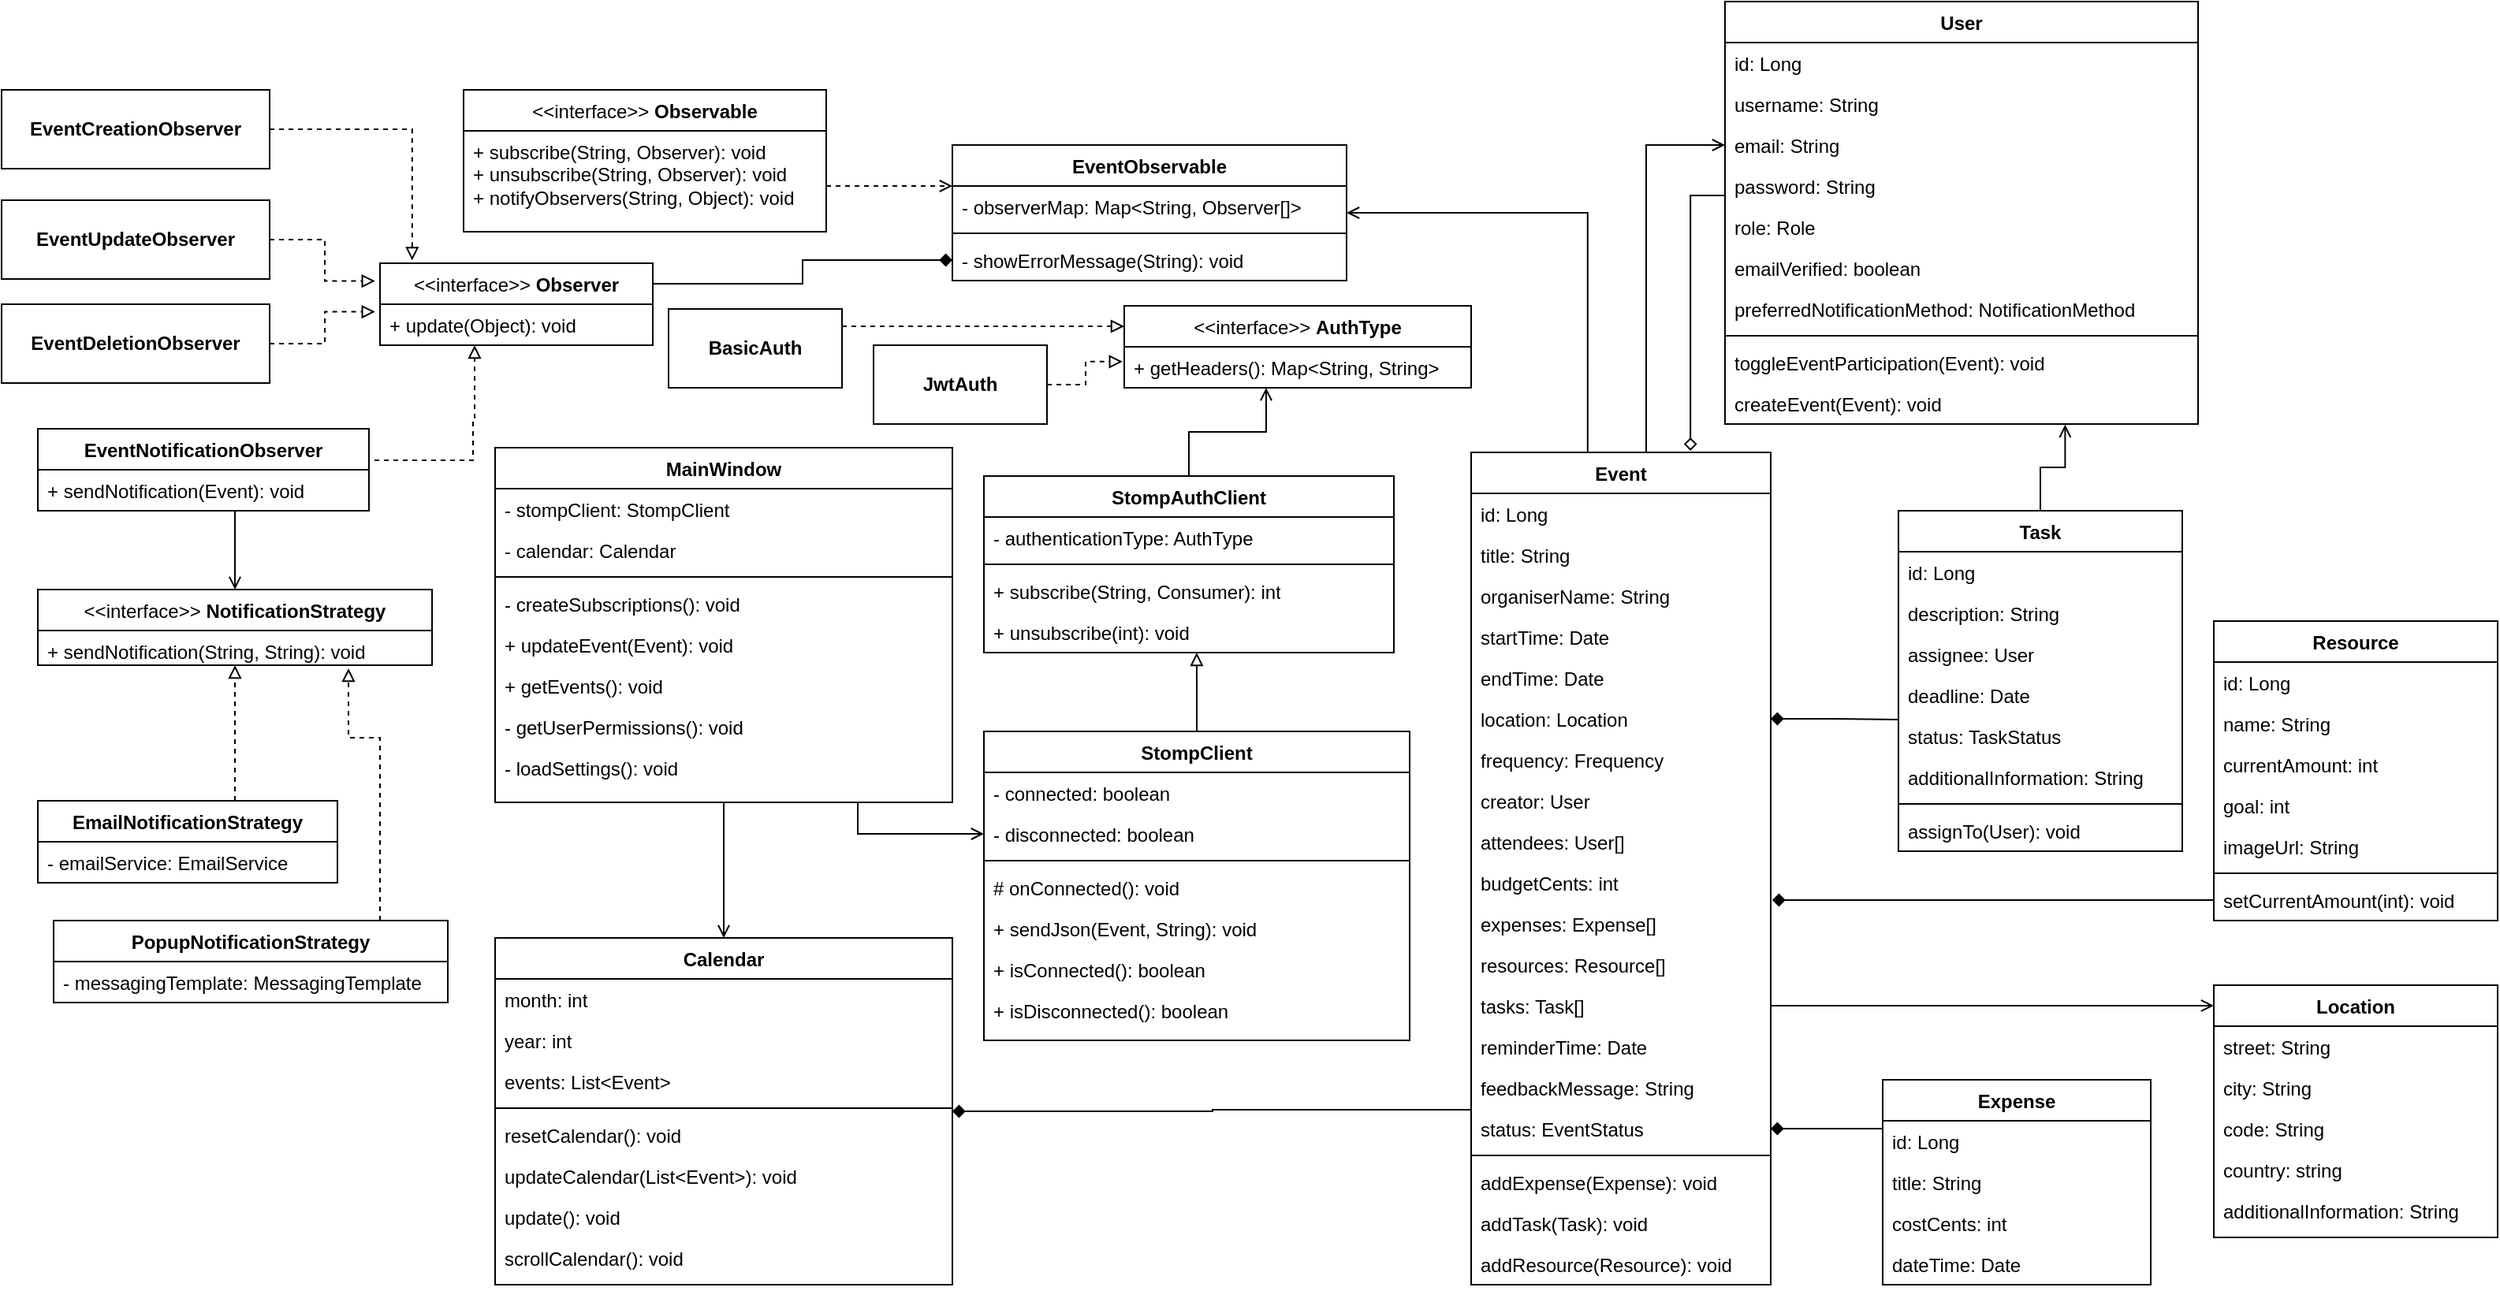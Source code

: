 <mxfile version="26.0.10">
  <diagram id="C5RBs43oDa-KdzZeNtuy" name="Page-1">
    <mxGraphModel dx="2473" dy="1926" grid="1" gridSize="10" guides="1" tooltips="1" connect="1" arrows="1" fold="1" page="1" pageScale="1" pageWidth="827" pageHeight="1169" math="0" shadow="0">
      <root>
        <mxCell id="WIyWlLk6GJQsqaUBKTNV-0" />
        <mxCell id="WIyWlLk6GJQsqaUBKTNV-1" parent="WIyWlLk6GJQsqaUBKTNV-0" />
        <mxCell id="zkfFHV4jXpPFQw0GAbJ--0" value="User" style="swimlane;fontStyle=1;align=center;verticalAlign=top;childLayout=stackLayout;horizontal=1;startSize=26;horizontalStack=0;resizeParent=1;resizeLast=0;collapsible=1;marginBottom=0;rounded=0;shadow=0;strokeWidth=1;" parent="WIyWlLk6GJQsqaUBKTNV-1" vertex="1">
          <mxGeometry x="500" y="-403" width="300" height="268" as="geometry">
            <mxRectangle x="570" y="-370" width="160" height="26" as="alternateBounds" />
          </mxGeometry>
        </mxCell>
        <mxCell id="zkfFHV4jXpPFQw0GAbJ--1" value="id: Long" style="text;align=left;verticalAlign=top;spacingLeft=4;spacingRight=4;overflow=hidden;rotatable=0;points=[[0,0.5],[1,0.5]];portConstraint=eastwest;" parent="zkfFHV4jXpPFQw0GAbJ--0" vertex="1">
          <mxGeometry y="26" width="300" height="26" as="geometry" />
        </mxCell>
        <mxCell id="zkfFHV4jXpPFQw0GAbJ--2" value="username: String" style="text;align=left;verticalAlign=top;spacingLeft=4;spacingRight=4;overflow=hidden;rotatable=0;points=[[0,0.5],[1,0.5]];portConstraint=eastwest;rounded=0;shadow=0;html=0;" parent="zkfFHV4jXpPFQw0GAbJ--0" vertex="1">
          <mxGeometry y="52" width="300" height="26" as="geometry" />
        </mxCell>
        <mxCell id="zkfFHV4jXpPFQw0GAbJ--3" value="email: String" style="text;align=left;verticalAlign=top;spacingLeft=4;spacingRight=4;overflow=hidden;rotatable=0;points=[[0,0.5],[1,0.5]];portConstraint=eastwest;rounded=0;shadow=0;html=0;" parent="zkfFHV4jXpPFQw0GAbJ--0" vertex="1">
          <mxGeometry y="78" width="300" height="26" as="geometry" />
        </mxCell>
        <mxCell id="4mM21U1lzPEmz8vS5IsW-0" value="password: String" style="text;align=left;verticalAlign=top;spacingLeft=4;spacingRight=4;overflow=hidden;rotatable=0;points=[[0,0.5],[1,0.5]];portConstraint=eastwest;rounded=0;shadow=0;html=0;" parent="zkfFHV4jXpPFQw0GAbJ--0" vertex="1">
          <mxGeometry y="104" width="300" height="26" as="geometry" />
        </mxCell>
        <mxCell id="4mM21U1lzPEmz8vS5IsW-1" value="role: Role" style="text;align=left;verticalAlign=top;spacingLeft=4;spacingRight=4;overflow=hidden;rotatable=0;points=[[0,0.5],[1,0.5]];portConstraint=eastwest;rounded=0;shadow=0;html=0;" parent="zkfFHV4jXpPFQw0GAbJ--0" vertex="1">
          <mxGeometry y="130" width="300" height="26" as="geometry" />
        </mxCell>
        <mxCell id="4mM21U1lzPEmz8vS5IsW-2" value="emailVerified: boolean" style="text;align=left;verticalAlign=top;spacingLeft=4;spacingRight=4;overflow=hidden;rotatable=0;points=[[0,0.5],[1,0.5]];portConstraint=eastwest;rounded=0;shadow=0;html=0;" parent="zkfFHV4jXpPFQw0GAbJ--0" vertex="1">
          <mxGeometry y="156" width="300" height="26" as="geometry" />
        </mxCell>
        <mxCell id="nwbpdE6zGNJVcm61ZE27-0" value="preferredNotificationMethod: NotificationMethod&#xa;" style="text;align=left;verticalAlign=top;spacingLeft=4;spacingRight=4;overflow=hidden;rotatable=0;points=[[0,0.5],[1,0.5]];portConstraint=eastwest;rounded=0;shadow=0;html=0;" parent="zkfFHV4jXpPFQw0GAbJ--0" vertex="1">
          <mxGeometry y="182" width="300" height="26" as="geometry" />
        </mxCell>
        <mxCell id="4mM21U1lzPEmz8vS5IsW-81" value="" style="line;strokeWidth=1;fillColor=none;align=left;verticalAlign=middle;spacingTop=-1;spacingLeft=3;spacingRight=3;rotatable=0;labelPosition=right;points=[];portConstraint=eastwest;" parent="zkfFHV4jXpPFQw0GAbJ--0" vertex="1">
          <mxGeometry y="208" width="300" height="8" as="geometry" />
        </mxCell>
        <mxCell id="4mM21U1lzPEmz8vS5IsW-79" value="toggleEventParticipation(Event): void" style="text;align=left;verticalAlign=top;spacingLeft=4;spacingRight=4;overflow=hidden;rotatable=0;points=[[0,0.5],[1,0.5]];portConstraint=eastwest;rounded=0;shadow=0;html=0;" parent="zkfFHV4jXpPFQw0GAbJ--0" vertex="1">
          <mxGeometry y="216" width="300" height="26" as="geometry" />
        </mxCell>
        <mxCell id="4mM21U1lzPEmz8vS5IsW-84" value="createEvent(Event): void" style="text;align=left;verticalAlign=top;spacingLeft=4;spacingRight=4;overflow=hidden;rotatable=0;points=[[0,0.5],[1,0.5]];portConstraint=eastwest;rounded=0;shadow=0;html=0;" parent="zkfFHV4jXpPFQw0GAbJ--0" vertex="1">
          <mxGeometry y="242" width="300" height="26" as="geometry" />
        </mxCell>
        <mxCell id="nwbpdE6zGNJVcm61ZE27-65" style="edgeStyle=orthogonalEdgeStyle;rounded=0;orthogonalLoop=1;jettySize=auto;html=1;entryX=0;entryY=0.5;entryDx=0;entryDy=0;endArrow=open;endFill=0;" parent="WIyWlLk6GJQsqaUBKTNV-1" source="zkfFHV4jXpPFQw0GAbJ--17" target="zkfFHV4jXpPFQw0GAbJ--3" edge="1">
          <mxGeometry relative="1" as="geometry">
            <Array as="points">
              <mxPoint x="450" y="-312" />
            </Array>
          </mxGeometry>
        </mxCell>
        <mxCell id="zkfFHV4jXpPFQw0GAbJ--17" value="Event" style="swimlane;fontStyle=1;align=center;verticalAlign=top;childLayout=stackLayout;horizontal=1;startSize=26;horizontalStack=0;resizeParent=1;resizeLast=0;collapsible=1;marginBottom=0;rounded=0;shadow=0;strokeWidth=1;" parent="WIyWlLk6GJQsqaUBKTNV-1" vertex="1">
          <mxGeometry x="339" y="-117" width="190" height="528" as="geometry">
            <mxRectangle x="550" y="140" width="160" height="26" as="alternateBounds" />
          </mxGeometry>
        </mxCell>
        <mxCell id="zkfFHV4jXpPFQw0GAbJ--18" value="id: Long" style="text;align=left;verticalAlign=top;spacingLeft=4;spacingRight=4;overflow=hidden;rotatable=0;points=[[0,0.5],[1,0.5]];portConstraint=eastwest;" parent="zkfFHV4jXpPFQw0GAbJ--17" vertex="1">
          <mxGeometry y="26" width="190" height="26" as="geometry" />
        </mxCell>
        <mxCell id="zkfFHV4jXpPFQw0GAbJ--19" value="title: String" style="text;align=left;verticalAlign=top;spacingLeft=4;spacingRight=4;overflow=hidden;rotatable=0;points=[[0,0.5],[1,0.5]];portConstraint=eastwest;rounded=0;shadow=0;html=0;" parent="zkfFHV4jXpPFQw0GAbJ--17" vertex="1">
          <mxGeometry y="52" width="190" height="26" as="geometry" />
        </mxCell>
        <mxCell id="4mM21U1lzPEmz8vS5IsW-23" value="organiserName: String" style="text;align=left;verticalAlign=top;spacingLeft=4;spacingRight=4;overflow=hidden;rotatable=0;points=[[0,0.5],[1,0.5]];portConstraint=eastwest;rounded=0;shadow=0;html=0;" parent="zkfFHV4jXpPFQw0GAbJ--17" vertex="1">
          <mxGeometry y="78" width="190" height="26" as="geometry" />
        </mxCell>
        <mxCell id="zkfFHV4jXpPFQw0GAbJ--20" value="startTime: Date" style="text;align=left;verticalAlign=top;spacingLeft=4;spacingRight=4;overflow=hidden;rotatable=0;points=[[0,0.5],[1,0.5]];portConstraint=eastwest;rounded=0;shadow=0;html=0;" parent="zkfFHV4jXpPFQw0GAbJ--17" vertex="1">
          <mxGeometry y="104" width="190" height="26" as="geometry" />
        </mxCell>
        <mxCell id="zkfFHV4jXpPFQw0GAbJ--21" value="endTime: Date" style="text;align=left;verticalAlign=top;spacingLeft=4;spacingRight=4;overflow=hidden;rotatable=0;points=[[0,0.5],[1,0.5]];portConstraint=eastwest;rounded=0;shadow=0;html=0;" parent="zkfFHV4jXpPFQw0GAbJ--17" vertex="1">
          <mxGeometry y="130" width="190" height="26" as="geometry" />
        </mxCell>
        <mxCell id="4mM21U1lzPEmz8vS5IsW-100" value="location: Location" style="text;align=left;verticalAlign=top;spacingLeft=4;spacingRight=4;overflow=hidden;rotatable=0;points=[[0,0.5],[1,0.5]];portConstraint=eastwest;rounded=0;shadow=0;html=0;" parent="zkfFHV4jXpPFQw0GAbJ--17" vertex="1">
          <mxGeometry y="156" width="190" height="26" as="geometry" />
        </mxCell>
        <mxCell id="zkfFHV4jXpPFQw0GAbJ--22" value="frequency: Frequency" style="text;align=left;verticalAlign=top;spacingLeft=4;spacingRight=4;overflow=hidden;rotatable=0;points=[[0,0.5],[1,0.5]];portConstraint=eastwest;rounded=0;shadow=0;html=0;" parent="zkfFHV4jXpPFQw0GAbJ--17" vertex="1">
          <mxGeometry y="182" width="190" height="26" as="geometry" />
        </mxCell>
        <mxCell id="4mM21U1lzPEmz8vS5IsW-93" value="creator: User" style="text;align=left;verticalAlign=top;spacingLeft=4;spacingRight=4;overflow=hidden;rotatable=0;points=[[0,0.5],[1,0.5]];portConstraint=eastwest;rounded=0;shadow=0;html=0;" parent="zkfFHV4jXpPFQw0GAbJ--17" vertex="1">
          <mxGeometry y="208" width="190" height="26" as="geometry" />
        </mxCell>
        <mxCell id="4mM21U1lzPEmz8vS5IsW-95" value="attendees: User[]&#xa;" style="text;align=left;verticalAlign=top;spacingLeft=4;spacingRight=4;overflow=hidden;rotatable=0;points=[[0,0.5],[1,0.5]];portConstraint=eastwest;rounded=0;shadow=0;html=0;" parent="zkfFHV4jXpPFQw0GAbJ--17" vertex="1">
          <mxGeometry y="234" width="190" height="26" as="geometry" />
        </mxCell>
        <mxCell id="4mM21U1lzPEmz8vS5IsW-21" value="budgetCents: int" style="text;align=left;verticalAlign=top;spacingLeft=4;spacingRight=4;overflow=hidden;rotatable=0;points=[[0,0.5],[1,0.5]];portConstraint=eastwest;rounded=0;shadow=0;html=0;" parent="zkfFHV4jXpPFQw0GAbJ--17" vertex="1">
          <mxGeometry y="260" width="190" height="26" as="geometry" />
        </mxCell>
        <mxCell id="4mM21U1lzPEmz8vS5IsW-96" value="expenses: Expense[]" style="text;align=left;verticalAlign=top;spacingLeft=4;spacingRight=4;overflow=hidden;rotatable=0;points=[[0,0.5],[1,0.5]];portConstraint=eastwest;rounded=0;shadow=0;html=0;" parent="zkfFHV4jXpPFQw0GAbJ--17" vertex="1">
          <mxGeometry y="286" width="190" height="26" as="geometry" />
        </mxCell>
        <mxCell id="4mM21U1lzPEmz8vS5IsW-97" value="resources: Resource[]" style="text;align=left;verticalAlign=top;spacingLeft=4;spacingRight=4;overflow=hidden;rotatable=0;points=[[0,0.5],[1,0.5]];portConstraint=eastwest;rounded=0;shadow=0;html=0;" parent="zkfFHV4jXpPFQw0GAbJ--17" vertex="1">
          <mxGeometry y="312" width="190" height="26" as="geometry" />
        </mxCell>
        <mxCell id="4mM21U1lzPEmz8vS5IsW-98" value="tasks: Task[]" style="text;align=left;verticalAlign=top;spacingLeft=4;spacingRight=4;overflow=hidden;rotatable=0;points=[[0,0.5],[1,0.5]];portConstraint=eastwest;rounded=0;shadow=0;html=0;" parent="zkfFHV4jXpPFQw0GAbJ--17" vertex="1">
          <mxGeometry y="338" width="190" height="26" as="geometry" />
        </mxCell>
        <mxCell id="4mM21U1lzPEmz8vS5IsW-26" value="reminderTime: Date" style="text;align=left;verticalAlign=top;spacingLeft=4;spacingRight=4;overflow=hidden;rotatable=0;points=[[0,0.5],[1,0.5]];portConstraint=eastwest;rounded=0;shadow=0;html=0;" parent="zkfFHV4jXpPFQw0GAbJ--17" vertex="1">
          <mxGeometry y="364" width="190" height="26" as="geometry" />
        </mxCell>
        <mxCell id="4mM21U1lzPEmz8vS5IsW-27" value="feedbackMessage: String" style="text;align=left;verticalAlign=top;spacingLeft=4;spacingRight=4;overflow=hidden;rotatable=0;points=[[0,0.5],[1,0.5]];portConstraint=eastwest;rounded=0;shadow=0;html=0;" parent="zkfFHV4jXpPFQw0GAbJ--17" vertex="1">
          <mxGeometry y="390" width="190" height="26" as="geometry" />
        </mxCell>
        <mxCell id="4mM21U1lzPEmz8vS5IsW-28" value="status: EventStatus" style="text;align=left;verticalAlign=top;spacingLeft=4;spacingRight=4;overflow=hidden;rotatable=0;points=[[0,0.5],[1,0.5]];portConstraint=eastwest;rounded=0;shadow=0;html=0;" parent="zkfFHV4jXpPFQw0GAbJ--17" vertex="1">
          <mxGeometry y="416" width="190" height="26" as="geometry" />
        </mxCell>
        <mxCell id="4mM21U1lzPEmz8vS5IsW-88" value="" style="line;strokeWidth=1;fillColor=none;align=left;verticalAlign=middle;spacingTop=-1;spacingLeft=3;spacingRight=3;rotatable=0;labelPosition=right;points=[];portConstraint=eastwest;" parent="zkfFHV4jXpPFQw0GAbJ--17" vertex="1">
          <mxGeometry y="442" width="190" height="8" as="geometry" />
        </mxCell>
        <mxCell id="4mM21U1lzPEmz8vS5IsW-87" value="addExpense(Expense): void" style="text;align=left;verticalAlign=top;spacingLeft=4;spacingRight=4;overflow=hidden;rotatable=0;points=[[0,0.5],[1,0.5]];portConstraint=eastwest;rounded=0;shadow=0;html=0;" parent="zkfFHV4jXpPFQw0GAbJ--17" vertex="1">
          <mxGeometry y="450" width="190" height="26" as="geometry" />
        </mxCell>
        <mxCell id="4mM21U1lzPEmz8vS5IsW-89" value="addTask(Task): void" style="text;align=left;verticalAlign=top;spacingLeft=4;spacingRight=4;overflow=hidden;rotatable=0;points=[[0,0.5],[1,0.5]];portConstraint=eastwest;rounded=0;shadow=0;html=0;" parent="zkfFHV4jXpPFQw0GAbJ--17" vertex="1">
          <mxGeometry y="476" width="190" height="26" as="geometry" />
        </mxCell>
        <mxCell id="4mM21U1lzPEmz8vS5IsW-90" value="addResource(Resource): void" style="text;align=left;verticalAlign=top;spacingLeft=4;spacingRight=4;overflow=hidden;rotatable=0;points=[[0,0.5],[1,0.5]];portConstraint=eastwest;rounded=0;shadow=0;html=0;" parent="zkfFHV4jXpPFQw0GAbJ--17" vertex="1">
          <mxGeometry y="502" width="190" height="26" as="geometry" />
        </mxCell>
        <mxCell id="zkfFHV4jXpPFQw0GAbJ--26" value="" style="endArrow=diamond;shadow=0;strokeWidth=1;rounded=0;curved=0;endFill=0;edgeStyle=elbowEdgeStyle;elbow=vertical;startArrow=none;startFill=0;entryX=0.732;entryY=-0.002;entryDx=0;entryDy=0;entryPerimeter=0;" parent="WIyWlLk6GJQsqaUBKTNV-1" target="zkfFHV4jXpPFQw0GAbJ--17" edge="1">
          <mxGeometry x="0.5" y="41" relative="1" as="geometry">
            <mxPoint x="500" y="-280" as="sourcePoint" />
            <mxPoint x="540" y="192" as="targetPoint" />
            <mxPoint x="-40" y="32" as="offset" />
            <Array as="points">
              <mxPoint x="490" y="-280" />
            </Array>
          </mxGeometry>
        </mxCell>
        <mxCell id="4mM21U1lzPEmz8vS5IsW-12" value="Location" style="swimlane;fontStyle=1;align=center;verticalAlign=top;childLayout=stackLayout;horizontal=1;startSize=26;horizontalStack=0;resizeParent=1;resizeLast=0;collapsible=1;marginBottom=0;rounded=0;shadow=0;strokeWidth=1;" parent="WIyWlLk6GJQsqaUBKTNV-1" vertex="1">
          <mxGeometry x="810" y="221" width="180" height="160" as="geometry">
            <mxRectangle x="550" y="140" width="160" height="26" as="alternateBounds" />
          </mxGeometry>
        </mxCell>
        <mxCell id="4mM21U1lzPEmz8vS5IsW-13" value="street: String" style="text;align=left;verticalAlign=top;spacingLeft=4;spacingRight=4;overflow=hidden;rotatable=0;points=[[0,0.5],[1,0.5]];portConstraint=eastwest;" parent="4mM21U1lzPEmz8vS5IsW-12" vertex="1">
          <mxGeometry y="26" width="180" height="26" as="geometry" />
        </mxCell>
        <mxCell id="4mM21U1lzPEmz8vS5IsW-14" value="city: String" style="text;align=left;verticalAlign=top;spacingLeft=4;spacingRight=4;overflow=hidden;rotatable=0;points=[[0,0.5],[1,0.5]];portConstraint=eastwest;rounded=0;shadow=0;html=0;" parent="4mM21U1lzPEmz8vS5IsW-12" vertex="1">
          <mxGeometry y="52" width="180" height="26" as="geometry" />
        </mxCell>
        <mxCell id="4mM21U1lzPEmz8vS5IsW-16" value="code: String" style="text;align=left;verticalAlign=top;spacingLeft=4;spacingRight=4;overflow=hidden;rotatable=0;points=[[0,0.5],[1,0.5]];portConstraint=eastwest;rounded=0;shadow=0;html=0;" parent="4mM21U1lzPEmz8vS5IsW-12" vertex="1">
          <mxGeometry y="78" width="180" height="26" as="geometry" />
        </mxCell>
        <mxCell id="4mM21U1lzPEmz8vS5IsW-17" value="country: string" style="text;align=left;verticalAlign=top;spacingLeft=4;spacingRight=4;overflow=hidden;rotatable=0;points=[[0,0.5],[1,0.5]];portConstraint=eastwest;rounded=0;shadow=0;html=0;" parent="4mM21U1lzPEmz8vS5IsW-12" vertex="1">
          <mxGeometry y="104" width="180" height="26" as="geometry" />
        </mxCell>
        <mxCell id="4mM21U1lzPEmz8vS5IsW-15" value="additionalInformation: String" style="text;align=left;verticalAlign=top;spacingLeft=4;spacingRight=4;overflow=hidden;rotatable=0;points=[[0,0.5],[1,0.5]];portConstraint=eastwest;rounded=0;shadow=0;html=0;" parent="4mM21U1lzPEmz8vS5IsW-12" vertex="1">
          <mxGeometry y="130" width="180" height="26" as="geometry" />
        </mxCell>
        <mxCell id="4mM21U1lzPEmz8vS5IsW-32" value="Resource" style="swimlane;fontStyle=1;align=center;verticalAlign=top;childLayout=stackLayout;horizontal=1;startSize=26;horizontalStack=0;resizeParent=1;resizeLast=0;collapsible=1;marginBottom=0;rounded=0;shadow=0;strokeWidth=1;" parent="WIyWlLk6GJQsqaUBKTNV-1" vertex="1">
          <mxGeometry x="810" y="-10" width="180" height="190" as="geometry">
            <mxRectangle x="550" y="140" width="160" height="26" as="alternateBounds" />
          </mxGeometry>
        </mxCell>
        <mxCell id="4mM21U1lzPEmz8vS5IsW-33" value="id: Long" style="text;align=left;verticalAlign=top;spacingLeft=4;spacingRight=4;overflow=hidden;rotatable=0;points=[[0,0.5],[1,0.5]];portConstraint=eastwest;" parent="4mM21U1lzPEmz8vS5IsW-32" vertex="1">
          <mxGeometry y="26" width="180" height="26" as="geometry" />
        </mxCell>
        <mxCell id="4mM21U1lzPEmz8vS5IsW-34" value="name: String" style="text;align=left;verticalAlign=top;spacingLeft=4;spacingRight=4;overflow=hidden;rotatable=0;points=[[0,0.5],[1,0.5]];portConstraint=eastwest;rounded=0;shadow=0;html=0;" parent="4mM21U1lzPEmz8vS5IsW-32" vertex="1">
          <mxGeometry y="52" width="180" height="26" as="geometry" />
        </mxCell>
        <mxCell id="4mM21U1lzPEmz8vS5IsW-35" value="currentAmount: int" style="text;align=left;verticalAlign=top;spacingLeft=4;spacingRight=4;overflow=hidden;rotatable=0;points=[[0,0.5],[1,0.5]];portConstraint=eastwest;rounded=0;shadow=0;html=0;" parent="4mM21U1lzPEmz8vS5IsW-32" vertex="1">
          <mxGeometry y="78" width="180" height="26" as="geometry" />
        </mxCell>
        <mxCell id="4mM21U1lzPEmz8vS5IsW-36" value="goal: int" style="text;align=left;verticalAlign=top;spacingLeft=4;spacingRight=4;overflow=hidden;rotatable=0;points=[[0,0.5],[1,0.5]];portConstraint=eastwest;rounded=0;shadow=0;html=0;" parent="4mM21U1lzPEmz8vS5IsW-32" vertex="1">
          <mxGeometry y="104" width="180" height="26" as="geometry" />
        </mxCell>
        <mxCell id="4mM21U1lzPEmz8vS5IsW-37" value="imageUrl: String" style="text;align=left;verticalAlign=top;spacingLeft=4;spacingRight=4;overflow=hidden;rotatable=0;points=[[0,0.5],[1,0.5]];portConstraint=eastwest;rounded=0;shadow=0;html=0;" parent="4mM21U1lzPEmz8vS5IsW-32" vertex="1">
          <mxGeometry y="130" width="180" height="26" as="geometry" />
        </mxCell>
        <mxCell id="4mM21U1lzPEmz8vS5IsW-86" value="" style="line;strokeWidth=1;fillColor=none;align=left;verticalAlign=middle;spacingTop=-1;spacingLeft=3;spacingRight=3;rotatable=0;labelPosition=right;points=[];portConstraint=eastwest;" parent="4mM21U1lzPEmz8vS5IsW-32" vertex="1">
          <mxGeometry y="156" width="180" height="8" as="geometry" />
        </mxCell>
        <mxCell id="nwbpdE6zGNJVcm61ZE27-72" style="edgeStyle=orthogonalEdgeStyle;rounded=0;orthogonalLoop=1;jettySize=auto;html=1;endArrow=diamond;startFill=0;endFill=1;" parent="4mM21U1lzPEmz8vS5IsW-32" source="4mM21U1lzPEmz8vS5IsW-85" edge="1">
          <mxGeometry relative="1" as="geometry">
            <mxPoint x="-280" y="177" as="targetPoint" />
          </mxGeometry>
        </mxCell>
        <mxCell id="4mM21U1lzPEmz8vS5IsW-85" value="setCurrentAmount(int): void" style="text;align=left;verticalAlign=top;spacingLeft=4;spacingRight=4;overflow=hidden;rotatable=0;points=[[0,0.5],[1,0.5]];portConstraint=eastwest;rounded=0;shadow=0;html=0;" parent="4mM21U1lzPEmz8vS5IsW-32" vertex="1">
          <mxGeometry y="164" width="180" height="26" as="geometry" />
        </mxCell>
        <mxCell id="4mM21U1lzPEmz8vS5IsW-41" value="Expense" style="swimlane;fontStyle=1;align=center;verticalAlign=top;childLayout=stackLayout;horizontal=1;startSize=26;horizontalStack=0;resizeParent=1;resizeLast=0;collapsible=1;marginBottom=0;rounded=0;shadow=0;strokeWidth=1;" parent="WIyWlLk6GJQsqaUBKTNV-1" vertex="1">
          <mxGeometry x="600" y="281" width="170" height="130" as="geometry">
            <mxRectangle x="550" y="140" width="160" height="26" as="alternateBounds" />
          </mxGeometry>
        </mxCell>
        <mxCell id="4mM21U1lzPEmz8vS5IsW-42" value="id: Long" style="text;align=left;verticalAlign=top;spacingLeft=4;spacingRight=4;overflow=hidden;rotatable=0;points=[[0,0.5],[1,0.5]];portConstraint=eastwest;" parent="4mM21U1lzPEmz8vS5IsW-41" vertex="1">
          <mxGeometry y="26" width="170" height="26" as="geometry" />
        </mxCell>
        <mxCell id="4mM21U1lzPEmz8vS5IsW-43" value="title: String" style="text;align=left;verticalAlign=top;spacingLeft=4;spacingRight=4;overflow=hidden;rotatable=0;points=[[0,0.5],[1,0.5]];portConstraint=eastwest;rounded=0;shadow=0;html=0;" parent="4mM21U1lzPEmz8vS5IsW-41" vertex="1">
          <mxGeometry y="52" width="170" height="26" as="geometry" />
        </mxCell>
        <mxCell id="4mM21U1lzPEmz8vS5IsW-44" value="costCents: int" style="text;align=left;verticalAlign=top;spacingLeft=4;spacingRight=4;overflow=hidden;rotatable=0;points=[[0,0.5],[1,0.5]];portConstraint=eastwest;rounded=0;shadow=0;html=0;" parent="4mM21U1lzPEmz8vS5IsW-41" vertex="1">
          <mxGeometry y="78" width="170" height="26" as="geometry" />
        </mxCell>
        <mxCell id="4mM21U1lzPEmz8vS5IsW-45" value="dateTime: Date" style="text;align=left;verticalAlign=top;spacingLeft=4;spacingRight=4;overflow=hidden;rotatable=0;points=[[0,0.5],[1,0.5]];portConstraint=eastwest;rounded=0;shadow=0;html=0;" parent="4mM21U1lzPEmz8vS5IsW-41" vertex="1">
          <mxGeometry y="104" width="170" height="26" as="geometry" />
        </mxCell>
        <mxCell id="4mM21U1lzPEmz8vS5IsW-48" value="Task&#xa;" style="swimlane;fontStyle=1;align=center;verticalAlign=top;childLayout=stackLayout;horizontal=1;startSize=26;horizontalStack=0;resizeParent=1;resizeLast=0;collapsible=1;marginBottom=0;rounded=0;shadow=0;strokeWidth=1;" parent="WIyWlLk6GJQsqaUBKTNV-1" vertex="1">
          <mxGeometry x="610" y="-80" width="180" height="216" as="geometry">
            <mxRectangle x="550" y="140" width="160" height="26" as="alternateBounds" />
          </mxGeometry>
        </mxCell>
        <mxCell id="4mM21U1lzPEmz8vS5IsW-49" value="id: Long" style="text;align=left;verticalAlign=top;spacingLeft=4;spacingRight=4;overflow=hidden;rotatable=0;points=[[0,0.5],[1,0.5]];portConstraint=eastwest;" parent="4mM21U1lzPEmz8vS5IsW-48" vertex="1">
          <mxGeometry y="26" width="180" height="26" as="geometry" />
        </mxCell>
        <mxCell id="4mM21U1lzPEmz8vS5IsW-50" value="description: String" style="text;align=left;verticalAlign=top;spacingLeft=4;spacingRight=4;overflow=hidden;rotatable=0;points=[[0,0.5],[1,0.5]];portConstraint=eastwest;rounded=0;shadow=0;html=0;" parent="4mM21U1lzPEmz8vS5IsW-48" vertex="1">
          <mxGeometry y="52" width="180" height="26" as="geometry" />
        </mxCell>
        <mxCell id="4mM21U1lzPEmz8vS5IsW-99" value="assignee: User" style="text;align=left;verticalAlign=top;spacingLeft=4;spacingRight=4;overflow=hidden;rotatable=0;points=[[0,0.5],[1,0.5]];portConstraint=eastwest;rounded=0;shadow=0;html=0;" parent="4mM21U1lzPEmz8vS5IsW-48" vertex="1">
          <mxGeometry y="78" width="180" height="26" as="geometry" />
        </mxCell>
        <mxCell id="4mM21U1lzPEmz8vS5IsW-51" value="deadline: Date" style="text;align=left;verticalAlign=top;spacingLeft=4;spacingRight=4;overflow=hidden;rotatable=0;points=[[0,0.5],[1,0.5]];portConstraint=eastwest;rounded=0;shadow=0;html=0;" parent="4mM21U1lzPEmz8vS5IsW-48" vertex="1">
          <mxGeometry y="104" width="180" height="26" as="geometry" />
        </mxCell>
        <mxCell id="4mM21U1lzPEmz8vS5IsW-52" value="status: TaskStatus" style="text;align=left;verticalAlign=top;spacingLeft=4;spacingRight=4;overflow=hidden;rotatable=0;points=[[0,0.5],[1,0.5]];portConstraint=eastwest;rounded=0;shadow=0;html=0;" parent="4mM21U1lzPEmz8vS5IsW-48" vertex="1">
          <mxGeometry y="130" width="180" height="26" as="geometry" />
        </mxCell>
        <mxCell id="4mM21U1lzPEmz8vS5IsW-57" value="additionalInformation: String" style="text;align=left;verticalAlign=top;spacingLeft=4;spacingRight=4;overflow=hidden;rotatable=0;points=[[0,0.5],[1,0.5]];portConstraint=eastwest;rounded=0;shadow=0;html=0;" parent="4mM21U1lzPEmz8vS5IsW-48" vertex="1">
          <mxGeometry y="156" width="180" height="26" as="geometry" />
        </mxCell>
        <mxCell id="4mM21U1lzPEmz8vS5IsW-83" value="" style="line;strokeWidth=1;fillColor=none;align=left;verticalAlign=middle;spacingTop=-1;spacingLeft=3;spacingRight=3;rotatable=0;labelPosition=right;points=[];portConstraint=eastwest;" parent="4mM21U1lzPEmz8vS5IsW-48" vertex="1">
          <mxGeometry y="182" width="180" height="8" as="geometry" />
        </mxCell>
        <mxCell id="4mM21U1lzPEmz8vS5IsW-82" value="assignTo(User): void" style="text;align=left;verticalAlign=top;spacingLeft=4;spacingRight=4;overflow=hidden;rotatable=0;points=[[0,0.5],[1,0.5]];portConstraint=eastwest;rounded=0;shadow=0;html=0;" parent="4mM21U1lzPEmz8vS5IsW-48" vertex="1">
          <mxGeometry y="190" width="180" height="26" as="geometry" />
        </mxCell>
        <mxCell id="4mM21U1lzPEmz8vS5IsW-104" value="StompClient" style="swimlane;fontStyle=1;align=center;verticalAlign=top;childLayout=stackLayout;horizontal=1;startSize=26;horizontalStack=0;resizeParent=1;resizeLast=0;collapsible=1;marginBottom=0;rounded=0;shadow=0;strokeWidth=1;" parent="WIyWlLk6GJQsqaUBKTNV-1" vertex="1">
          <mxGeometry x="30" y="60" width="270" height="196" as="geometry">
            <mxRectangle x="550" y="140" width="160" height="26" as="alternateBounds" />
          </mxGeometry>
        </mxCell>
        <mxCell id="4mM21U1lzPEmz8vS5IsW-105" value="- connected: boolean" style="text;align=left;verticalAlign=top;spacingLeft=4;spacingRight=4;overflow=hidden;rotatable=0;points=[[0,0.5],[1,0.5]];portConstraint=eastwest;" parent="4mM21U1lzPEmz8vS5IsW-104" vertex="1">
          <mxGeometry y="26" width="270" height="26" as="geometry" />
        </mxCell>
        <mxCell id="4mM21U1lzPEmz8vS5IsW-106" value="- disconnected: boolean" style="text;align=left;verticalAlign=top;spacingLeft=4;spacingRight=4;overflow=hidden;rotatable=0;points=[[0,0.5],[1,0.5]];portConstraint=eastwest;rounded=0;shadow=0;html=0;" parent="4mM21U1lzPEmz8vS5IsW-104" vertex="1">
          <mxGeometry y="52" width="270" height="26" as="geometry" />
        </mxCell>
        <mxCell id="4mM21U1lzPEmz8vS5IsW-110" value="" style="line;strokeWidth=1;fillColor=none;align=left;verticalAlign=middle;spacingTop=-1;spacingLeft=3;spacingRight=3;rotatable=0;labelPosition=right;points=[];portConstraint=eastwest;" parent="4mM21U1lzPEmz8vS5IsW-104" vertex="1">
          <mxGeometry y="78" width="270" height="8" as="geometry" />
        </mxCell>
        <mxCell id="4mM21U1lzPEmz8vS5IsW-109" value="# onConnected(): void" style="text;align=left;verticalAlign=top;spacingLeft=4;spacingRight=4;overflow=hidden;rotatable=0;points=[[0,0.5],[1,0.5]];portConstraint=eastwest;rounded=0;shadow=0;html=0;" parent="4mM21U1lzPEmz8vS5IsW-104" vertex="1">
          <mxGeometry y="86" width="270" height="26" as="geometry" />
        </mxCell>
        <mxCell id="4mM21U1lzPEmz8vS5IsW-108" value="+ sendJson(Event, String): void" style="text;align=left;verticalAlign=top;spacingLeft=4;spacingRight=4;overflow=hidden;rotatable=0;points=[[0,0.5],[1,0.5]];portConstraint=eastwest;rounded=0;shadow=0;html=0;" parent="4mM21U1lzPEmz8vS5IsW-104" vertex="1">
          <mxGeometry y="112" width="270" height="26" as="geometry" />
        </mxCell>
        <mxCell id="4mM21U1lzPEmz8vS5IsW-111" value="+ isConnected(): boolean" style="text;align=left;verticalAlign=top;spacingLeft=4;spacingRight=4;overflow=hidden;rotatable=0;points=[[0,0.5],[1,0.5]];portConstraint=eastwest;rounded=0;shadow=0;html=0;" parent="4mM21U1lzPEmz8vS5IsW-104" vertex="1">
          <mxGeometry y="138" width="270" height="26" as="geometry" />
        </mxCell>
        <mxCell id="4mM21U1lzPEmz8vS5IsW-112" value="+ isDisconnected(): boolean" style="text;align=left;verticalAlign=top;spacingLeft=4;spacingRight=4;overflow=hidden;rotatable=0;points=[[0,0.5],[1,0.5]];portConstraint=eastwest;rounded=0;shadow=0;html=0;" parent="4mM21U1lzPEmz8vS5IsW-104" vertex="1">
          <mxGeometry y="164" width="270" height="26" as="geometry" />
        </mxCell>
        <mxCell id="4mM21U1lzPEmz8vS5IsW-166" style="edgeStyle=orthogonalEdgeStyle;rounded=0;orthogonalLoop=1;jettySize=auto;html=1;entryX=0.5;entryY=0;entryDx=0;entryDy=0;startArrow=none;startFill=0;endArrow=open;endFill=0;" parent="WIyWlLk6GJQsqaUBKTNV-1" source="4mM21U1lzPEmz8vS5IsW-128" target="4mM21U1lzPEmz8vS5IsW-149" edge="1">
          <mxGeometry relative="1" as="geometry" />
        </mxCell>
        <mxCell id="4mM21U1lzPEmz8vS5IsW-128" value="MainWindow" style="swimlane;fontStyle=1;align=center;verticalAlign=top;childLayout=stackLayout;horizontal=1;startSize=26;horizontalStack=0;resizeParent=1;resizeLast=0;collapsible=1;marginBottom=0;rounded=0;shadow=0;strokeWidth=1;" parent="WIyWlLk6GJQsqaUBKTNV-1" vertex="1">
          <mxGeometry x="-280" y="-120" width="290" height="225" as="geometry">
            <mxRectangle x="550" y="140" width="160" height="26" as="alternateBounds" />
          </mxGeometry>
        </mxCell>
        <mxCell id="4mM21U1lzPEmz8vS5IsW-129" value="- stompClient: StompClient" style="text;align=left;verticalAlign=top;spacingLeft=4;spacingRight=4;overflow=hidden;rotatable=0;points=[[0,0.5],[1,0.5]];portConstraint=eastwest;" parent="4mM21U1lzPEmz8vS5IsW-128" vertex="1">
          <mxGeometry y="26" width="290" height="26" as="geometry" />
        </mxCell>
        <mxCell id="4mM21U1lzPEmz8vS5IsW-130" value="- calendar: Calendar" style="text;align=left;verticalAlign=top;spacingLeft=4;spacingRight=4;overflow=hidden;rotatable=0;points=[[0,0.5],[1,0.5]];portConstraint=eastwest;" parent="4mM21U1lzPEmz8vS5IsW-128" vertex="1">
          <mxGeometry y="52" width="290" height="26" as="geometry" />
        </mxCell>
        <mxCell id="4mM21U1lzPEmz8vS5IsW-135" value="" style="line;strokeWidth=1;fillColor=none;align=left;verticalAlign=middle;spacingTop=-1;spacingLeft=3;spacingRight=3;rotatable=0;labelPosition=right;points=[];portConstraint=eastwest;" parent="4mM21U1lzPEmz8vS5IsW-128" vertex="1">
          <mxGeometry y="78" width="290" height="8" as="geometry" />
        </mxCell>
        <mxCell id="4mM21U1lzPEmz8vS5IsW-136" value="- createSubscriptions(): void" style="text;align=left;verticalAlign=top;spacingLeft=4;spacingRight=4;overflow=hidden;rotatable=0;points=[[0,0.5],[1,0.5]];portConstraint=eastwest;rounded=0;shadow=0;html=0;" parent="4mM21U1lzPEmz8vS5IsW-128" vertex="1">
          <mxGeometry y="86" width="290" height="26" as="geometry" />
        </mxCell>
        <mxCell id="4mM21U1lzPEmz8vS5IsW-137" value="+ updateEvent(Event): void" style="text;align=left;verticalAlign=top;spacingLeft=4;spacingRight=4;overflow=hidden;rotatable=0;points=[[0,0.5],[1,0.5]];portConstraint=eastwest;rounded=0;shadow=0;html=0;" parent="4mM21U1lzPEmz8vS5IsW-128" vertex="1">
          <mxGeometry y="112" width="290" height="26" as="geometry" />
        </mxCell>
        <mxCell id="4mM21U1lzPEmz8vS5IsW-138" value="+ getEvents(): void" style="text;align=left;verticalAlign=top;spacingLeft=4;spacingRight=4;overflow=hidden;rotatable=0;points=[[0,0.5],[1,0.5]];portConstraint=eastwest;rounded=0;shadow=0;html=0;" parent="4mM21U1lzPEmz8vS5IsW-128" vertex="1">
          <mxGeometry y="138" width="290" height="26" as="geometry" />
        </mxCell>
        <mxCell id="4mM21U1lzPEmz8vS5IsW-139" value="- getUserPermissions(): void" style="text;align=left;verticalAlign=top;spacingLeft=4;spacingRight=4;overflow=hidden;rotatable=0;points=[[0,0.5],[1,0.5]];portConstraint=eastwest;rounded=0;shadow=0;html=0;" parent="4mM21U1lzPEmz8vS5IsW-128" vertex="1">
          <mxGeometry y="164" width="290" height="26" as="geometry" />
        </mxCell>
        <mxCell id="4mM21U1lzPEmz8vS5IsW-140" value="- loadSettings(): void" style="text;align=left;verticalAlign=top;spacingLeft=4;spacingRight=4;overflow=hidden;rotatable=0;points=[[0,0.5],[1,0.5]];portConstraint=eastwest;rounded=0;shadow=0;html=0;" parent="4mM21U1lzPEmz8vS5IsW-128" vertex="1">
          <mxGeometry y="190" width="290" height="26" as="geometry" />
        </mxCell>
        <mxCell id="4mM21U1lzPEmz8vS5IsW-168" style="edgeStyle=orthogonalEdgeStyle;rounded=0;orthogonalLoop=1;jettySize=auto;html=1;entryX=0;entryY=0.5;entryDx=0;entryDy=0;startArrow=diamond;startFill=1;endArrow=none;" parent="WIyWlLk6GJQsqaUBKTNV-1" source="4mM21U1lzPEmz8vS5IsW-149" target="4mM21U1lzPEmz8vS5IsW-96" edge="1">
          <mxGeometry relative="1" as="geometry">
            <Array as="points">
              <mxPoint x="175" y="301" />
              <mxPoint x="175" y="300" />
              <mxPoint x="339" y="300" />
            </Array>
          </mxGeometry>
        </mxCell>
        <mxCell id="4mM21U1lzPEmz8vS5IsW-149" value="Calendar" style="swimlane;fontStyle=1;align=center;verticalAlign=top;childLayout=stackLayout;horizontal=1;startSize=26;horizontalStack=0;resizeParent=1;resizeLast=0;collapsible=1;marginBottom=0;rounded=0;shadow=0;strokeWidth=1;" parent="WIyWlLk6GJQsqaUBKTNV-1" vertex="1">
          <mxGeometry x="-280" y="191" width="290" height="220" as="geometry">
            <mxRectangle x="550" y="140" width="160" height="26" as="alternateBounds" />
          </mxGeometry>
        </mxCell>
        <mxCell id="4mM21U1lzPEmz8vS5IsW-150" value="month: int" style="text;align=left;verticalAlign=top;spacingLeft=4;spacingRight=4;overflow=hidden;rotatable=0;points=[[0,0.5],[1,0.5]];portConstraint=eastwest;" parent="4mM21U1lzPEmz8vS5IsW-149" vertex="1">
          <mxGeometry y="26" width="290" height="26" as="geometry" />
        </mxCell>
        <mxCell id="4mM21U1lzPEmz8vS5IsW-160" value="year: int" style="text;align=left;verticalAlign=top;spacingLeft=4;spacingRight=4;overflow=hidden;rotatable=0;points=[[0,0.5],[1,0.5]];portConstraint=eastwest;" parent="4mM21U1lzPEmz8vS5IsW-149" vertex="1">
          <mxGeometry y="52" width="290" height="26" as="geometry" />
        </mxCell>
        <mxCell id="4mM21U1lzPEmz8vS5IsW-151" value="events: List&lt;Event&gt;" style="text;align=left;verticalAlign=top;spacingLeft=4;spacingRight=4;overflow=hidden;rotatable=0;points=[[0,0.5],[1,0.5]];portConstraint=eastwest;" parent="4mM21U1lzPEmz8vS5IsW-149" vertex="1">
          <mxGeometry y="78" width="290" height="26" as="geometry" />
        </mxCell>
        <mxCell id="4mM21U1lzPEmz8vS5IsW-152" value="" style="line;strokeWidth=1;fillColor=none;align=left;verticalAlign=middle;spacingTop=-1;spacingLeft=3;spacingRight=3;rotatable=0;labelPosition=right;points=[];portConstraint=eastwest;" parent="4mM21U1lzPEmz8vS5IsW-149" vertex="1">
          <mxGeometry y="104" width="290" height="8" as="geometry" />
        </mxCell>
        <mxCell id="4mM21U1lzPEmz8vS5IsW-153" value="resetCalendar(): void" style="text;align=left;verticalAlign=top;spacingLeft=4;spacingRight=4;overflow=hidden;rotatable=0;points=[[0,0.5],[1,0.5]];portConstraint=eastwest;rounded=0;shadow=0;html=0;" parent="4mM21U1lzPEmz8vS5IsW-149" vertex="1">
          <mxGeometry y="112" width="290" height="26" as="geometry" />
        </mxCell>
        <mxCell id="4mM21U1lzPEmz8vS5IsW-154" value="updateCalendar(List&lt;Event&gt;): void" style="text;align=left;verticalAlign=top;spacingLeft=4;spacingRight=4;overflow=hidden;rotatable=0;points=[[0,0.5],[1,0.5]];portConstraint=eastwest;rounded=0;shadow=0;html=0;" parent="4mM21U1lzPEmz8vS5IsW-149" vertex="1">
          <mxGeometry y="138" width="290" height="26" as="geometry" />
        </mxCell>
        <mxCell id="4mM21U1lzPEmz8vS5IsW-155" value="update(): void" style="text;align=left;verticalAlign=top;spacingLeft=4;spacingRight=4;overflow=hidden;rotatable=0;points=[[0,0.5],[1,0.5]];portConstraint=eastwest;rounded=0;shadow=0;html=0;" parent="4mM21U1lzPEmz8vS5IsW-149" vertex="1">
          <mxGeometry y="164" width="290" height="26" as="geometry" />
        </mxCell>
        <mxCell id="4mM21U1lzPEmz8vS5IsW-156" value="scrollCalendar(): void" style="text;align=left;verticalAlign=top;spacingLeft=4;spacingRight=4;overflow=hidden;rotatable=0;points=[[0,0.5],[1,0.5]];portConstraint=eastwest;rounded=0;shadow=0;html=0;" parent="4mM21U1lzPEmz8vS5IsW-149" vertex="1">
          <mxGeometry y="190" width="290" height="26" as="geometry" />
        </mxCell>
        <mxCell id="nwbpdE6zGNJVcm61ZE27-2" value="&lt;span style=&quot;font-weight: normal;&quot;&gt;&amp;lt;&amp;lt;interface&amp;gt;&amp;gt; &lt;b&gt;Observer&lt;/b&gt;&lt;/span&gt;" style="swimlane;fontStyle=1;align=center;verticalAlign=top;childLayout=stackLayout;horizontal=1;startSize=26;horizontalStack=0;resizeParent=1;resizeParentMax=0;resizeLast=0;collapsible=1;marginBottom=0;whiteSpace=wrap;html=1;" parent="WIyWlLk6GJQsqaUBKTNV-1" vertex="1">
          <mxGeometry x="-353" y="-237" width="173" height="52" as="geometry" />
        </mxCell>
        <mxCell id="nwbpdE6zGNJVcm61ZE27-5" value="+ update(Object): void" style="text;strokeColor=none;fillColor=none;align=left;verticalAlign=top;spacingLeft=4;spacingRight=4;overflow=hidden;rotatable=0;points=[[0,0.5],[1,0.5]];portConstraint=eastwest;whiteSpace=wrap;html=1;" parent="nwbpdE6zGNJVcm61ZE27-2" vertex="1">
          <mxGeometry y="26" width="173" height="26" as="geometry" />
        </mxCell>
        <mxCell id="nwbpdE6zGNJVcm61ZE27-10" value="&lt;div&gt;&lt;b&gt;EventCreationObserver&lt;/b&gt;&lt;/div&gt;" style="html=1;whiteSpace=wrap;" parent="WIyWlLk6GJQsqaUBKTNV-1" vertex="1">
          <mxGeometry x="-593" y="-347" width="170" height="50" as="geometry" />
        </mxCell>
        <mxCell id="nwbpdE6zGNJVcm61ZE27-11" value="&lt;b&gt;EventDeletionObserver&lt;/b&gt;" style="html=1;whiteSpace=wrap;" parent="WIyWlLk6GJQsqaUBKTNV-1" vertex="1">
          <mxGeometry x="-593" y="-211" width="170" height="50" as="geometry" />
        </mxCell>
        <mxCell id="nwbpdE6zGNJVcm61ZE27-13" value="&lt;div&gt;&lt;b&gt;EventUpdateObserver&lt;/b&gt;&lt;/div&gt;" style="html=1;whiteSpace=wrap;" parent="WIyWlLk6GJQsqaUBKTNV-1" vertex="1">
          <mxGeometry x="-593" y="-277" width="170" height="50" as="geometry" />
        </mxCell>
        <mxCell id="nwbpdE6zGNJVcm61ZE27-14" style="edgeStyle=orthogonalEdgeStyle;rounded=0;orthogonalLoop=1;jettySize=auto;html=1;entryX=0.118;entryY=-0.035;entryDx=0;entryDy=0;entryPerimeter=0;dashed=1;endArrow=block;endFill=0;" parent="WIyWlLk6GJQsqaUBKTNV-1" source="nwbpdE6zGNJVcm61ZE27-10" target="nwbpdE6zGNJVcm61ZE27-2" edge="1">
          <mxGeometry relative="1" as="geometry" />
        </mxCell>
        <mxCell id="nwbpdE6zGNJVcm61ZE27-16" style="edgeStyle=orthogonalEdgeStyle;rounded=0;orthogonalLoop=1;jettySize=auto;html=1;entryX=-0.018;entryY=0.217;entryDx=0;entryDy=0;entryPerimeter=0;endArrow=block;endFill=0;dashed=1;" parent="WIyWlLk6GJQsqaUBKTNV-1" source="nwbpdE6zGNJVcm61ZE27-13" target="nwbpdE6zGNJVcm61ZE27-2" edge="1">
          <mxGeometry relative="1" as="geometry" />
        </mxCell>
        <mxCell id="nwbpdE6zGNJVcm61ZE27-17" style="edgeStyle=orthogonalEdgeStyle;rounded=0;orthogonalLoop=1;jettySize=auto;html=1;entryX=-0.018;entryY=0.185;entryDx=0;entryDy=0;entryPerimeter=0;dashed=1;endArrow=block;endFill=0;" parent="WIyWlLk6GJQsqaUBKTNV-1" source="nwbpdE6zGNJVcm61ZE27-11" target="nwbpdE6zGNJVcm61ZE27-5" edge="1">
          <mxGeometry relative="1" as="geometry" />
        </mxCell>
        <mxCell id="nwbpdE6zGNJVcm61ZE27-19" style="edgeStyle=orthogonalEdgeStyle;rounded=0;orthogonalLoop=1;jettySize=auto;html=1;dashed=1;endArrow=block;endFill=0;exitX=1;exitY=0.221;exitDx=0;exitDy=0;exitPerimeter=0;" parent="WIyWlLk6GJQsqaUBKTNV-1" source="nwbpdE6zGNJVcm61ZE27-31" target="nwbpdE6zGNJVcm61ZE27-5" edge="1">
          <mxGeometry relative="1" as="geometry">
            <mxPoint x="-403" y="-112" as="sourcePoint" />
            <mxPoint x="-293" y="-157" as="targetPoint" />
            <Array as="points">
              <mxPoint x="-294" y="-112" />
              <mxPoint x="-294" y="-137" />
              <mxPoint x="-293" y="-137" />
            </Array>
          </mxGeometry>
        </mxCell>
        <mxCell id="nwbpdE6zGNJVcm61ZE27-59" style="edgeStyle=orthogonalEdgeStyle;rounded=0;orthogonalLoop=1;jettySize=auto;html=1;endArrow=open;endFill=0;dashed=1;" parent="WIyWlLk6GJQsqaUBKTNV-1" source="nwbpdE6zGNJVcm61ZE27-21" target="nwbpdE6zGNJVcm61ZE27-24" edge="1">
          <mxGeometry relative="1" as="geometry">
            <Array as="points">
              <mxPoint x="-70" y="-298" />
              <mxPoint x="-70" y="-271" />
            </Array>
          </mxGeometry>
        </mxCell>
        <mxCell id="nwbpdE6zGNJVcm61ZE27-21" value="&lt;div&gt;&lt;span style=&quot;font-weight: normal;&quot;&gt;&amp;lt;&amp;lt;interface&amp;gt;&amp;gt; &lt;b&gt;Observable&lt;/b&gt;&lt;/span&gt;&lt;/div&gt;" style="swimlane;fontStyle=1;align=center;verticalAlign=top;childLayout=stackLayout;horizontal=1;startSize=26;horizontalStack=0;resizeParent=1;resizeParentMax=0;resizeLast=0;collapsible=1;marginBottom=0;whiteSpace=wrap;html=1;" parent="WIyWlLk6GJQsqaUBKTNV-1" vertex="1">
          <mxGeometry x="-300" y="-347" width="230" height="90" as="geometry" />
        </mxCell>
        <mxCell id="nwbpdE6zGNJVcm61ZE27-22" value="&lt;div&gt;+ subscribe(String, Observer): void&lt;/div&gt;&lt;div&gt;+ unsubscribe(String, Observer): void&lt;/div&gt;&lt;div&gt;+ notifyObservers(String, Object): void&lt;br&gt;&lt;/div&gt;&lt;div&gt;&lt;br&gt;&lt;/div&gt;&lt;div&gt;&lt;br&gt;&lt;/div&gt;" style="text;strokeColor=none;fillColor=none;align=left;verticalAlign=top;spacingLeft=4;spacingRight=4;overflow=hidden;rotatable=0;points=[[0,0.5],[1,0.5]];portConstraint=eastwest;whiteSpace=wrap;html=1;" parent="nwbpdE6zGNJVcm61ZE27-21" vertex="1">
          <mxGeometry y="26" width="230" height="64" as="geometry" />
        </mxCell>
        <mxCell id="nwbpdE6zGNJVcm61ZE27-23" value="EventObservable" style="swimlane;fontStyle=1;align=center;verticalAlign=top;childLayout=stackLayout;horizontal=1;startSize=26;horizontalStack=0;resizeParent=1;resizeParentMax=0;resizeLast=0;collapsible=1;marginBottom=0;whiteSpace=wrap;html=1;" parent="WIyWlLk6GJQsqaUBKTNV-1" vertex="1">
          <mxGeometry x="10" y="-312" width="250" height="86" as="geometry">
            <mxRectangle x="250" y="-806" width="130" height="30" as="alternateBounds" />
          </mxGeometry>
        </mxCell>
        <mxCell id="nwbpdE6zGNJVcm61ZE27-24" value="- observerMap: Map&amp;lt;String, Observer[]&amp;gt;" style="text;strokeColor=none;fillColor=none;align=left;verticalAlign=top;spacingLeft=4;spacingRight=4;overflow=hidden;rotatable=0;points=[[0,0.5],[1,0.5]];portConstraint=eastwest;whiteSpace=wrap;html=1;" parent="nwbpdE6zGNJVcm61ZE27-23" vertex="1">
          <mxGeometry y="26" width="250" height="26" as="geometry" />
        </mxCell>
        <mxCell id="nwbpdE6zGNJVcm61ZE27-25" value="" style="line;strokeWidth=1;fillColor=none;align=left;verticalAlign=middle;spacingTop=-1;spacingLeft=3;spacingRight=3;rotatable=0;labelPosition=right;points=[];portConstraint=eastwest;strokeColor=inherit;" parent="nwbpdE6zGNJVcm61ZE27-23" vertex="1">
          <mxGeometry y="52" width="250" height="8" as="geometry" />
        </mxCell>
        <mxCell id="nwbpdE6zGNJVcm61ZE27-26" value="&lt;div&gt;- showErrorMessage(String): void&lt;/div&gt;" style="text;strokeColor=none;fillColor=none;align=left;verticalAlign=top;spacingLeft=4;spacingRight=4;overflow=hidden;rotatable=0;points=[[0,0.5],[1,0.5]];portConstraint=eastwest;whiteSpace=wrap;html=1;" parent="nwbpdE6zGNJVcm61ZE27-23" vertex="1">
          <mxGeometry y="60" width="250" height="26" as="geometry" />
        </mxCell>
        <mxCell id="nwbpdE6zGNJVcm61ZE27-28" style="edgeStyle=orthogonalEdgeStyle;rounded=0;orthogonalLoop=1;jettySize=auto;html=1;entryX=0.389;entryY=0;entryDx=0;entryDy=0;entryPerimeter=0;endArrow=none;startFill=0;startArrow=open;endFill=1;" parent="WIyWlLk6GJQsqaUBKTNV-1" source="nwbpdE6zGNJVcm61ZE27-23" target="zkfFHV4jXpPFQw0GAbJ--17" edge="1">
          <mxGeometry relative="1" as="geometry" />
        </mxCell>
        <mxCell id="nwbpdE6zGNJVcm61ZE27-37" style="edgeStyle=orthogonalEdgeStyle;rounded=0;orthogonalLoop=1;jettySize=auto;html=1;endArrow=open;endFill=0;" parent="WIyWlLk6GJQsqaUBKTNV-1" source="nwbpdE6zGNJVcm61ZE27-31" target="nwbpdE6zGNJVcm61ZE27-35" edge="1">
          <mxGeometry relative="1" as="geometry">
            <Array as="points">
              <mxPoint x="-445" y="-70" />
              <mxPoint x="-445" y="-70" />
            </Array>
          </mxGeometry>
        </mxCell>
        <mxCell id="nwbpdE6zGNJVcm61ZE27-31" value="EventNotificationObserver" style="swimlane;fontStyle=1;align=center;verticalAlign=top;childLayout=stackLayout;horizontal=1;startSize=26;horizontalStack=0;resizeParent=1;resizeParentMax=0;resizeLast=0;collapsible=1;marginBottom=0;whiteSpace=wrap;html=1;" parent="WIyWlLk6GJQsqaUBKTNV-1" vertex="1">
          <mxGeometry x="-570" y="-132" width="210" height="52" as="geometry" />
        </mxCell>
        <mxCell id="nwbpdE6zGNJVcm61ZE27-34" value="+ sendNotification(Event): void" style="text;strokeColor=none;fillColor=none;align=left;verticalAlign=top;spacingLeft=4;spacingRight=4;overflow=hidden;rotatable=0;points=[[0,0.5],[1,0.5]];portConstraint=eastwest;whiteSpace=wrap;html=1;" parent="nwbpdE6zGNJVcm61ZE27-31" vertex="1">
          <mxGeometry y="26" width="210" height="26" as="geometry" />
        </mxCell>
        <mxCell id="nwbpdE6zGNJVcm61ZE27-35" value="&lt;span style=&quot;font-weight: normal;&quot;&gt;&amp;lt;&amp;lt;interface&amp;gt;&amp;gt; &lt;b&gt;NotificationStrategy&lt;/b&gt;&lt;/span&gt;" style="swimlane;fontStyle=1;align=center;verticalAlign=top;childLayout=stackLayout;horizontal=1;startSize=26;horizontalStack=0;resizeParent=1;resizeParentMax=0;resizeLast=0;collapsible=1;marginBottom=0;whiteSpace=wrap;html=1;" parent="WIyWlLk6GJQsqaUBKTNV-1" vertex="1">
          <mxGeometry x="-570" y="-30" width="250" height="48" as="geometry" />
        </mxCell>
        <mxCell id="nwbpdE6zGNJVcm61ZE27-36" value="+ sendNotification(String, String): void" style="text;strokeColor=none;fillColor=none;align=left;verticalAlign=top;spacingLeft=4;spacingRight=4;overflow=hidden;rotatable=0;points=[[0,0.5],[1,0.5]];portConstraint=eastwest;whiteSpace=wrap;html=1;" parent="nwbpdE6zGNJVcm61ZE27-35" vertex="1">
          <mxGeometry y="26" width="250" height="22" as="geometry" />
        </mxCell>
        <mxCell id="nwbpdE6zGNJVcm61ZE27-44" style="edgeStyle=orthogonalEdgeStyle;rounded=0;orthogonalLoop=1;jettySize=auto;html=1;dashed=1;endArrow=block;endFill=0;" parent="WIyWlLk6GJQsqaUBKTNV-1" source="nwbpdE6zGNJVcm61ZE27-38" target="nwbpdE6zGNJVcm61ZE27-35" edge="1">
          <mxGeometry relative="1" as="geometry">
            <Array as="points">
              <mxPoint x="-445" y="90" />
              <mxPoint x="-445" y="90" />
            </Array>
          </mxGeometry>
        </mxCell>
        <mxCell id="nwbpdE6zGNJVcm61ZE27-38" value="EmailNotificationStrategy" style="swimlane;fontStyle=1;align=center;verticalAlign=top;childLayout=stackLayout;horizontal=1;startSize=26;horizontalStack=0;resizeParent=1;resizeParentMax=0;resizeLast=0;collapsible=1;marginBottom=0;whiteSpace=wrap;html=1;" parent="WIyWlLk6GJQsqaUBKTNV-1" vertex="1">
          <mxGeometry x="-570" y="104" width="190" height="52" as="geometry" />
        </mxCell>
        <mxCell id="nwbpdE6zGNJVcm61ZE27-39" value="- emailService: EmailService" style="text;strokeColor=none;fillColor=none;align=left;verticalAlign=top;spacingLeft=4;spacingRight=4;overflow=hidden;rotatable=0;points=[[0,0.5],[1,0.5]];portConstraint=eastwest;whiteSpace=wrap;html=1;" parent="nwbpdE6zGNJVcm61ZE27-38" vertex="1">
          <mxGeometry y="26" width="190" height="26" as="geometry" />
        </mxCell>
        <mxCell id="nwbpdE6zGNJVcm61ZE27-42" value="PopupNotificationStrategy" style="swimlane;fontStyle=1;align=center;verticalAlign=top;childLayout=stackLayout;horizontal=1;startSize=26;horizontalStack=0;resizeParent=1;resizeParentMax=0;resizeLast=0;collapsible=1;marginBottom=0;whiteSpace=wrap;html=1;" parent="WIyWlLk6GJQsqaUBKTNV-1" vertex="1">
          <mxGeometry x="-560" y="180" width="250" height="52" as="geometry" />
        </mxCell>
        <mxCell id="nwbpdE6zGNJVcm61ZE27-43" value="- messagingTemplate: MessagingTemplate" style="text;strokeColor=none;fillColor=none;align=left;verticalAlign=top;spacingLeft=4;spacingRight=4;overflow=hidden;rotatable=0;points=[[0,0.5],[1,0.5]];portConstraint=eastwest;whiteSpace=wrap;html=1;" parent="nwbpdE6zGNJVcm61ZE27-42" vertex="1">
          <mxGeometry y="26" width="250" height="26" as="geometry" />
        </mxCell>
        <mxCell id="nwbpdE6zGNJVcm61ZE27-45" style="edgeStyle=orthogonalEdgeStyle;rounded=0;orthogonalLoop=1;jettySize=auto;html=1;dashed=1;endArrow=block;endFill=0;exitX=0.828;exitY=0;exitDx=0;exitDy=0;exitPerimeter=0;entryX=0.788;entryY=1.091;entryDx=0;entryDy=0;entryPerimeter=0;" parent="WIyWlLk6GJQsqaUBKTNV-1" source="nwbpdE6zGNJVcm61ZE27-42" target="nwbpdE6zGNJVcm61ZE27-36" edge="1">
          <mxGeometry relative="1" as="geometry">
            <Array as="points">
              <mxPoint x="-353" y="64" />
              <mxPoint x="-373" y="64" />
            </Array>
            <mxPoint x="-350" y="170" as="sourcePoint" />
            <mxPoint x="-373" y="30" as="targetPoint" />
          </mxGeometry>
        </mxCell>
        <mxCell id="nwbpdE6zGNJVcm61ZE27-47" value="&lt;div&gt;StompAuthClient&lt;/div&gt;" style="swimlane;fontStyle=1;align=center;verticalAlign=top;childLayout=stackLayout;horizontal=1;startSize=26;horizontalStack=0;resizeParent=1;resizeParentMax=0;resizeLast=0;collapsible=1;marginBottom=0;whiteSpace=wrap;html=1;" parent="WIyWlLk6GJQsqaUBKTNV-1" vertex="1">
          <mxGeometry x="30" y="-102" width="260" height="112" as="geometry" />
        </mxCell>
        <mxCell id="nwbpdE6zGNJVcm61ZE27-48" value="- authenticationType: AuthType" style="text;strokeColor=none;fillColor=none;align=left;verticalAlign=top;spacingLeft=4;spacingRight=4;overflow=hidden;rotatable=0;points=[[0,0.5],[1,0.5]];portConstraint=eastwest;whiteSpace=wrap;html=1;" parent="nwbpdE6zGNJVcm61ZE27-47" vertex="1">
          <mxGeometry y="26" width="260" height="26" as="geometry" />
        </mxCell>
        <mxCell id="nwbpdE6zGNJVcm61ZE27-49" value="" style="line;strokeWidth=1;fillColor=none;align=left;verticalAlign=middle;spacingTop=-1;spacingLeft=3;spacingRight=3;rotatable=0;labelPosition=right;points=[];portConstraint=eastwest;strokeColor=inherit;" parent="nwbpdE6zGNJVcm61ZE27-47" vertex="1">
          <mxGeometry y="52" width="260" height="8" as="geometry" />
        </mxCell>
        <mxCell id="nwbpdE6zGNJVcm61ZE27-50" value="&lt;div&gt;+ subscribe(String, Consumer): int&lt;/div&gt;" style="text;strokeColor=none;fillColor=none;align=left;verticalAlign=top;spacingLeft=4;spacingRight=4;overflow=hidden;rotatable=0;points=[[0,0.5],[1,0.5]];portConstraint=eastwest;whiteSpace=wrap;html=1;" parent="nwbpdE6zGNJVcm61ZE27-47" vertex="1">
          <mxGeometry y="60" width="260" height="26" as="geometry" />
        </mxCell>
        <mxCell id="nwbpdE6zGNJVcm61ZE27-51" value="&lt;div&gt;+ unsubscribe(int): void&lt;br&gt;&lt;/div&gt;" style="text;strokeColor=none;fillColor=none;align=left;verticalAlign=top;spacingLeft=4;spacingRight=4;overflow=hidden;rotatable=0;points=[[0,0.5],[1,0.5]];portConstraint=eastwest;whiteSpace=wrap;html=1;" parent="nwbpdE6zGNJVcm61ZE27-47" vertex="1">
          <mxGeometry y="86" width="260" height="26" as="geometry" />
        </mxCell>
        <mxCell id="nwbpdE6zGNJVcm61ZE27-52" style="edgeStyle=orthogonalEdgeStyle;rounded=0;orthogonalLoop=1;jettySize=auto;html=1;entryX=0.519;entryY=1;entryDx=0;entryDy=0;entryPerimeter=0;endArrow=block;endFill=0;" parent="WIyWlLk6GJQsqaUBKTNV-1" source="4mM21U1lzPEmz8vS5IsW-104" target="nwbpdE6zGNJVcm61ZE27-51" edge="1">
          <mxGeometry relative="1" as="geometry" />
        </mxCell>
        <mxCell id="nwbpdE6zGNJVcm61ZE27-53" value="&lt;span style=&quot;font-weight: normal;&quot;&gt;&amp;lt;&amp;lt;interface&amp;gt;&amp;gt; &lt;b&gt;AuthType&lt;/b&gt;&lt;/span&gt;" style="swimlane;fontStyle=1;align=center;verticalAlign=top;childLayout=stackLayout;horizontal=1;startSize=26;horizontalStack=0;resizeParent=1;resizeParentMax=0;resizeLast=0;collapsible=1;marginBottom=0;whiteSpace=wrap;html=1;" parent="WIyWlLk6GJQsqaUBKTNV-1" vertex="1">
          <mxGeometry x="119" y="-210" width="220" height="52" as="geometry" />
        </mxCell>
        <mxCell id="nwbpdE6zGNJVcm61ZE27-54" value="+ getHeaders(): Map&amp;lt;String, String&amp;gt;" style="text;strokeColor=none;fillColor=none;align=left;verticalAlign=top;spacingLeft=4;spacingRight=4;overflow=hidden;rotatable=0;points=[[0,0.5],[1,0.5]];portConstraint=eastwest;whiteSpace=wrap;html=1;" parent="nwbpdE6zGNJVcm61ZE27-53" vertex="1">
          <mxGeometry y="26" width="220" height="26" as="geometry" />
        </mxCell>
        <mxCell id="nwbpdE6zGNJVcm61ZE27-55" style="edgeStyle=orthogonalEdgeStyle;rounded=0;orthogonalLoop=1;jettySize=auto;html=1;entryX=0.409;entryY=1;entryDx=0;entryDy=0;entryPerimeter=0;endArrow=open;endFill=0;" parent="WIyWlLk6GJQsqaUBKTNV-1" source="nwbpdE6zGNJVcm61ZE27-47" target="nwbpdE6zGNJVcm61ZE27-54" edge="1">
          <mxGeometry relative="1" as="geometry" />
        </mxCell>
        <mxCell id="nwbpdE6zGNJVcm61ZE27-56" value="&lt;b&gt;JwtAuth&lt;/b&gt;" style="html=1;whiteSpace=wrap;" parent="WIyWlLk6GJQsqaUBKTNV-1" vertex="1">
          <mxGeometry x="-40" y="-185" width="110" height="50" as="geometry" />
        </mxCell>
        <mxCell id="nwbpdE6zGNJVcm61ZE27-58" style="edgeStyle=orthogonalEdgeStyle;rounded=0;orthogonalLoop=1;jettySize=auto;html=1;entryX=0;entryY=0.096;entryDx=0;entryDy=0;entryPerimeter=0;endArrow=none;startFill=1;startArrow=diamond;" parent="WIyWlLk6GJQsqaUBKTNV-1" source="4mM21U1lzPEmz8vS5IsW-100" target="4mM21U1lzPEmz8vS5IsW-52" edge="1">
          <mxGeometry relative="1" as="geometry" />
        </mxCell>
        <mxCell id="nwbpdE6zGNJVcm61ZE27-60" style="edgeStyle=orthogonalEdgeStyle;rounded=0;orthogonalLoop=1;jettySize=auto;html=1;entryX=-0.005;entryY=0.361;entryDx=0;entryDy=0;entryPerimeter=0;dashed=1;endArrow=block;endFill=0;" parent="WIyWlLk6GJQsqaUBKTNV-1" source="nwbpdE6zGNJVcm61ZE27-56" target="nwbpdE6zGNJVcm61ZE27-54" edge="1">
          <mxGeometry relative="1" as="geometry" />
        </mxCell>
        <mxCell id="nwbpdE6zGNJVcm61ZE27-62" style="edgeStyle=orthogonalEdgeStyle;rounded=0;orthogonalLoop=1;jettySize=auto;html=1;entryX=1;entryY=0.25;entryDx=0;entryDy=0;endArrow=none;startFill=1;startArrow=diamond;" parent="WIyWlLk6GJQsqaUBKTNV-1" source="nwbpdE6zGNJVcm61ZE27-26" target="nwbpdE6zGNJVcm61ZE27-2" edge="1">
          <mxGeometry relative="1" as="geometry" />
        </mxCell>
        <mxCell id="nwbpdE6zGNJVcm61ZE27-64" style="edgeStyle=orthogonalEdgeStyle;rounded=0;orthogonalLoop=1;jettySize=auto;html=1;entryX=0;entryY=0.25;entryDx=0;entryDy=0;dashed=1;endArrow=block;endFill=0;" parent="WIyWlLk6GJQsqaUBKTNV-1" source="nwbpdE6zGNJVcm61ZE27-63" target="nwbpdE6zGNJVcm61ZE27-53" edge="1">
          <mxGeometry relative="1" as="geometry">
            <Array as="points">
              <mxPoint x="-10" y="-197" />
              <mxPoint x="-10" y="-197" />
            </Array>
          </mxGeometry>
        </mxCell>
        <mxCell id="nwbpdE6zGNJVcm61ZE27-63" value="&lt;b&gt;BasicAuth&lt;/b&gt;" style="html=1;whiteSpace=wrap;" parent="WIyWlLk6GJQsqaUBKTNV-1" vertex="1">
          <mxGeometry x="-170" y="-208" width="110" height="50" as="geometry" />
        </mxCell>
        <mxCell id="nwbpdE6zGNJVcm61ZE27-66" style="edgeStyle=orthogonalEdgeStyle;rounded=0;orthogonalLoop=1;jettySize=auto;html=1;entryX=0.719;entryY=1.014;entryDx=0;entryDy=0;entryPerimeter=0;endArrow=open;endFill=0;" parent="WIyWlLk6GJQsqaUBKTNV-1" source="4mM21U1lzPEmz8vS5IsW-48" target="4mM21U1lzPEmz8vS5IsW-84" edge="1">
          <mxGeometry relative="1" as="geometry" />
        </mxCell>
        <mxCell id="nwbpdE6zGNJVcm61ZE27-68" style="edgeStyle=orthogonalEdgeStyle;rounded=0;orthogonalLoop=1;jettySize=auto;html=1;entryX=0;entryY=0.192;entryDx=0;entryDy=0;entryPerimeter=0;endArrow=none;startFill=1;startArrow=diamond;" parent="WIyWlLk6GJQsqaUBKTNV-1" source="4mM21U1lzPEmz8vS5IsW-28" target="4mM21U1lzPEmz8vS5IsW-42" edge="1">
          <mxGeometry relative="1" as="geometry" />
        </mxCell>
        <mxCell id="nwbpdE6zGNJVcm61ZE27-69" style="edgeStyle=orthogonalEdgeStyle;rounded=0;orthogonalLoop=1;jettySize=auto;html=1;entryX=0;entryY=0.081;entryDx=0;entryDy=0;entryPerimeter=0;endArrow=open;startFill=0;startArrow=none;endFill=0;" parent="WIyWlLk6GJQsqaUBKTNV-1" source="4mM21U1lzPEmz8vS5IsW-98" target="4mM21U1lzPEmz8vS5IsW-12" edge="1">
          <mxGeometry relative="1" as="geometry" />
        </mxCell>
        <mxCell id="_ysUT_K6-dxaUdL49JVw-2" style="edgeStyle=orthogonalEdgeStyle;rounded=0;orthogonalLoop=1;jettySize=auto;html=1;endArrow=none;startFill=0;startArrow=open;" edge="1" parent="WIyWlLk6GJQsqaUBKTNV-1" source="4mM21U1lzPEmz8vS5IsW-106" target="4mM21U1lzPEmz8vS5IsW-128">
          <mxGeometry relative="1" as="geometry">
            <Array as="points">
              <mxPoint x="-50" y="125" />
            </Array>
          </mxGeometry>
        </mxCell>
      </root>
    </mxGraphModel>
  </diagram>
</mxfile>
